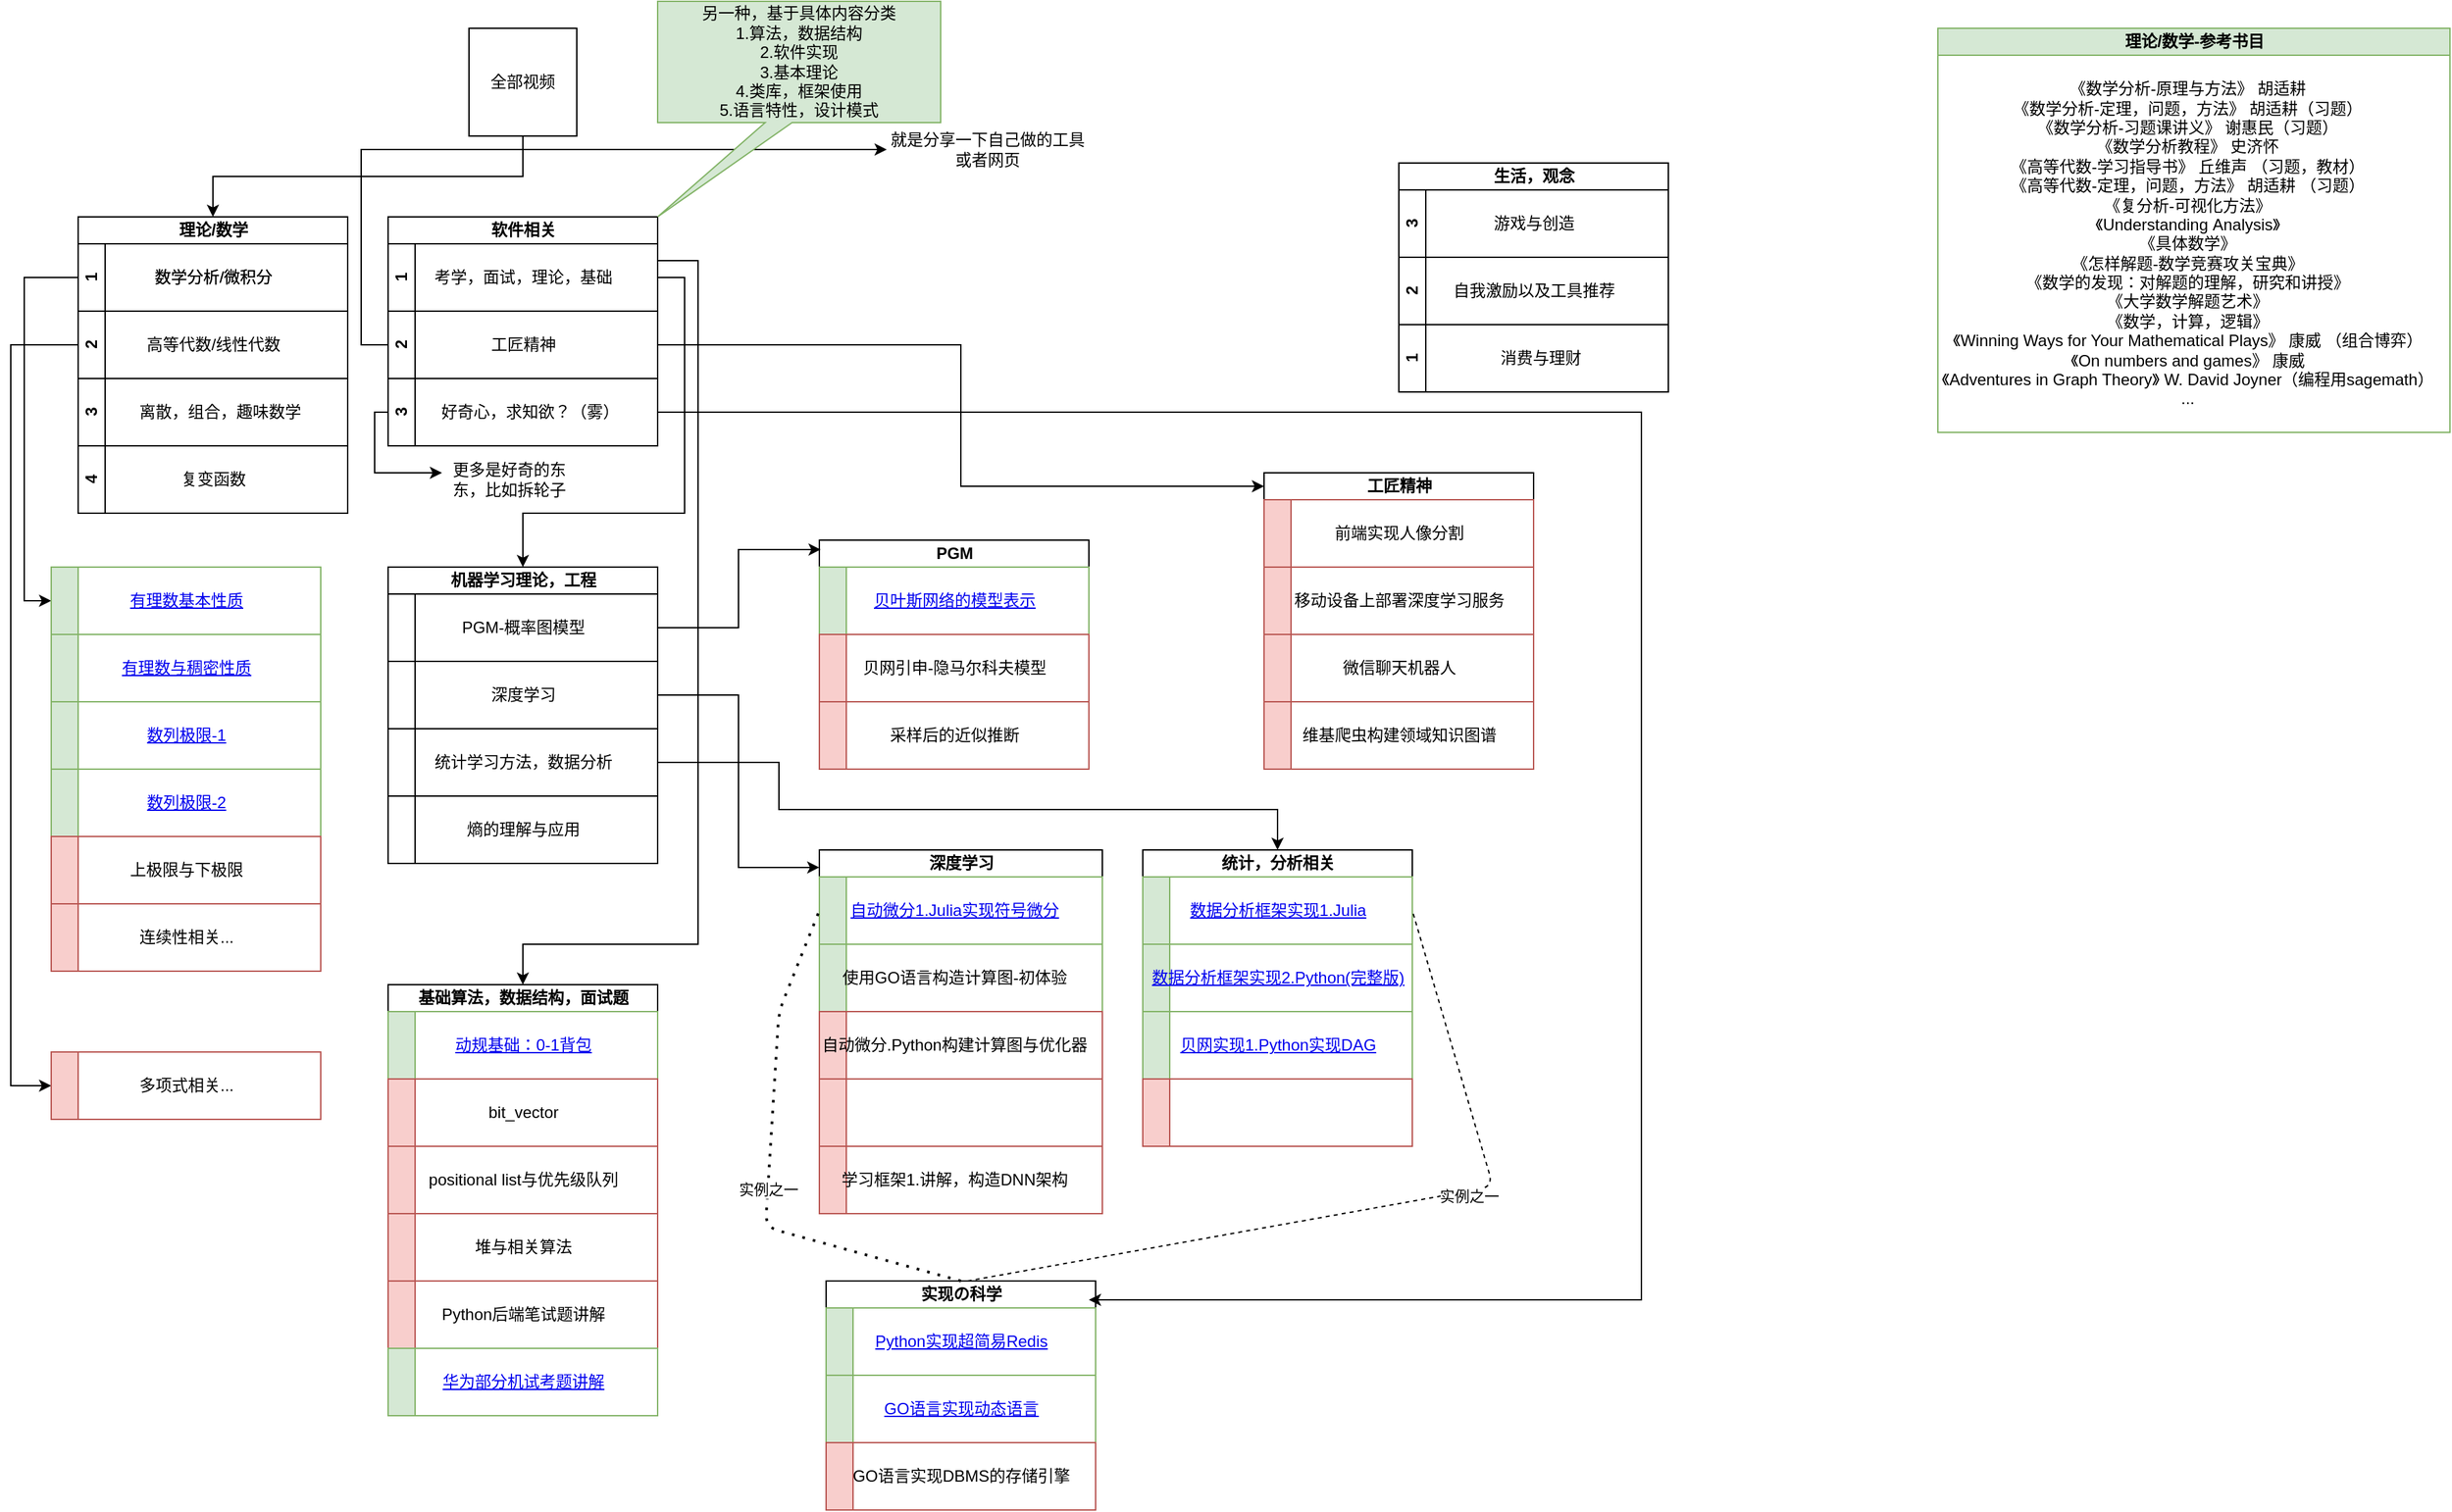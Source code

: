 <mxfile version="24.7.17" pages="2">
  <diagram id="NwGpluzZfBLq9LY4LFKO" name="零碎的">
    <mxGraphModel dx="1433" dy="797" grid="1" gridSize="10" guides="1" tooltips="1" connect="1" arrows="1" fold="1" page="1" pageScale="1" pageWidth="2339" pageHeight="3300" math="0" shadow="0">
      <root>
        <mxCell id="0" />
        <mxCell id="1" parent="0" />
        <mxCell id="8-7b5ulnc9BxNWWt8EDz-7" style="edgeStyle=orthogonalEdgeStyle;rounded=0;orthogonalLoop=1;jettySize=auto;html=1;exitX=0.5;exitY=1;exitDx=0;exitDy=0;entryX=0.5;entryY=0;entryDx=0;entryDy=0;" parent="1" source="8-7b5ulnc9BxNWWt8EDz-1" target="8-7b5ulnc9BxNWWt8EDz-2" edge="1">
          <mxGeometry relative="1" as="geometry" />
        </mxCell>
        <mxCell id="8-7b5ulnc9BxNWWt8EDz-1" value="全部视频" style="whiteSpace=wrap;html=1;aspect=fixed;" parent="1" vertex="1">
          <mxGeometry x="400" y="40" width="80" height="80" as="geometry" />
        </mxCell>
        <mxCell id="8-7b5ulnc9BxNWWt8EDz-2" value="理论/数学" style="swimlane;html=1;childLayout=stackLayout;resizeParent=1;resizeParentMax=0;horizontal=1;startSize=20;horizontalStack=0;" parent="1" vertex="1">
          <mxGeometry x="110" y="180" width="200" height="170" as="geometry">
            <mxRectangle x="110" y="180" width="80" height="20" as="alternateBounds" />
          </mxGeometry>
        </mxCell>
        <mxCell id="8-7b5ulnc9BxNWWt8EDz-5" value="3" style="swimlane;html=1;startSize=20;horizontal=0;" parent="8-7b5ulnc9BxNWWt8EDz-2" vertex="1">
          <mxGeometry y="20" width="200" height="50" as="geometry" />
        </mxCell>
        <mxCell id="5zsLjc5uwQKFEbnbnq62-4" value="数学分析/微积分" style="text;html=1;align=center;verticalAlign=middle;resizable=0;points=[];autosize=1;" parent="8-7b5ulnc9BxNWWt8EDz-5" vertex="1">
          <mxGeometry x="50" y="15" width="100" height="20" as="geometry" />
        </mxCell>
        <mxCell id="8-7b5ulnc9BxNWWt8EDz-4" value="2" style="swimlane;html=1;startSize=20;horizontal=0;" parent="8-7b5ulnc9BxNWWt8EDz-2" vertex="1">
          <mxGeometry y="70" width="200" height="50" as="geometry" />
        </mxCell>
        <mxCell id="5zsLjc5uwQKFEbnbnq62-6" value="高等代数/线性代数" style="text;html=1;align=center;verticalAlign=middle;resizable=0;points=[];autosize=1;" parent="8-7b5ulnc9BxNWWt8EDz-4" vertex="1">
          <mxGeometry x="45" y="15" width="110" height="20" as="geometry" />
        </mxCell>
        <mxCell id="aSM2XhxC3ORgOG6r9dh8-21" value="1" style="swimlane;html=1;startSize=20;horizontal=0;" parent="8-7b5ulnc9BxNWWt8EDz-4" vertex="1">
          <mxGeometry y="-50" width="200" height="50" as="geometry" />
        </mxCell>
        <mxCell id="aSM2XhxC3ORgOG6r9dh8-22" value="数学分析/微积分" style="text;html=1;align=center;verticalAlign=middle;resizable=0;points=[];autosize=1;" parent="aSM2XhxC3ORgOG6r9dh8-21" vertex="1">
          <mxGeometry x="50" y="15" width="100" height="20" as="geometry" />
        </mxCell>
        <mxCell id="8-7b5ulnc9BxNWWt8EDz-3" value="3" style="swimlane;html=1;startSize=20;horizontal=0;" parent="8-7b5ulnc9BxNWWt8EDz-2" vertex="1">
          <mxGeometry y="120" width="200" height="50" as="geometry" />
        </mxCell>
        <mxCell id="5zsLjc5uwQKFEbnbnq62-7" value="离散，组合，趣味数学" style="text;html=1;align=center;verticalAlign=middle;resizable=0;points=[];autosize=1;" parent="8-7b5ulnc9BxNWWt8EDz-3" vertex="1">
          <mxGeometry x="35" y="15" width="140" height="20" as="geometry" />
        </mxCell>
        <mxCell id="5zsLjc5uwQKFEbnbnq62-9" style="edgeStyle=orthogonalEdgeStyle;rounded=0;orthogonalLoop=1;jettySize=auto;html=1;exitX=0;exitY=0.5;exitDx=0;exitDy=0;entryX=0;entryY=0.5;entryDx=0;entryDy=0;" parent="1" source="8-7b5ulnc9BxNWWt8EDz-5" target="5zsLjc5uwQKFEbnbnq62-10" edge="1">
          <mxGeometry relative="1" as="geometry">
            <mxPoint x="50" y="480" as="targetPoint" />
          </mxGeometry>
        </mxCell>
        <mxCell id="5zsLjc5uwQKFEbnbnq62-10" value="" style="swimlane;html=1;startSize=20;horizontal=0;fillColor=#d5e8d4;strokeColor=#82b366;" parent="1" vertex="1">
          <mxGeometry x="90" y="440" width="200" height="50" as="geometry">
            <mxRectangle x="90" y="440" width="50" height="40" as="alternateBounds" />
          </mxGeometry>
        </mxCell>
        <UserObject label="&lt;a href=&quot;https://www.bilibili.com/video/BV1mA411s73V/&quot;&gt;有理数基本性质&lt;/a&gt;" linkTarget="_blank" id="5zsLjc5uwQKFEbnbnq62-12">
          <mxCell style="text;html=1;align=center;verticalAlign=middle;resizable=0;points=[];autosize=1;" parent="5zsLjc5uwQKFEbnbnq62-10" vertex="1">
            <mxGeometry x="50" y="15" width="100" height="20" as="geometry" />
          </mxCell>
        </UserObject>
        <mxCell id="aSM2XhxC3ORgOG6r9dh8-1" value="软件相关" style="swimlane;html=1;childLayout=stackLayout;resizeParent=1;resizeParentMax=0;horizontal=1;startSize=20;horizontalStack=0;" parent="1" vertex="1">
          <mxGeometry x="340" y="180" width="200" height="170" as="geometry" />
        </mxCell>
        <mxCell id="aSM2XhxC3ORgOG6r9dh8-2" value="1" style="swimlane;html=1;startSize=20;horizontal=0;" parent="aSM2XhxC3ORgOG6r9dh8-1" vertex="1">
          <mxGeometry y="20" width="200" height="50" as="geometry" />
        </mxCell>
        <mxCell id="aSM2XhxC3ORgOG6r9dh8-3" value="考学，面试，理论，基础" style="text;html=1;align=center;verticalAlign=middle;resizable=0;points=[];autosize=1;" parent="aSM2XhxC3ORgOG6r9dh8-2" vertex="1">
          <mxGeometry x="25" y="15" width="150" height="20" as="geometry" />
        </mxCell>
        <mxCell id="aSM2XhxC3ORgOG6r9dh8-4" value="2" style="swimlane;html=1;startSize=20;horizontal=0;" parent="aSM2XhxC3ORgOG6r9dh8-1" vertex="1">
          <mxGeometry y="70" width="200" height="50" as="geometry" />
        </mxCell>
        <mxCell id="aSM2XhxC3ORgOG6r9dh8-5" value="工匠精神" style="text;html=1;align=center;verticalAlign=middle;resizable=0;points=[];autosize=1;" parent="aSM2XhxC3ORgOG6r9dh8-4" vertex="1">
          <mxGeometry x="70" y="15" width="60" height="20" as="geometry" />
        </mxCell>
        <mxCell id="aSM2XhxC3ORgOG6r9dh8-6" value="3" style="swimlane;html=1;startSize=20;horizontal=0;" parent="aSM2XhxC3ORgOG6r9dh8-1" vertex="1">
          <mxGeometry y="120" width="200" height="50" as="geometry" />
        </mxCell>
        <mxCell id="aSM2XhxC3ORgOG6r9dh8-7" value="好奇心，求知欲？（雾）" style="text;html=1;align=center;verticalAlign=middle;resizable=0;points=[];autosize=1;" parent="aSM2XhxC3ORgOG6r9dh8-6" vertex="1">
          <mxGeometry x="30" y="15" width="150" height="20" as="geometry" />
        </mxCell>
        <mxCell id="aSM2XhxC3ORgOG6r9dh8-8" value="生活，观念" style="swimlane;html=1;childLayout=stackLayout;resizeParent=1;resizeParentMax=0;horizontal=1;startSize=20;horizontalStack=0;" parent="1" vertex="1">
          <mxGeometry x="1090" y="140" width="200" height="170" as="geometry" />
        </mxCell>
        <mxCell id="aSM2XhxC3ORgOG6r9dh8-9" value="3" style="swimlane;html=1;startSize=20;horizontal=0;" parent="aSM2XhxC3ORgOG6r9dh8-8" vertex="1">
          <mxGeometry y="20" width="200" height="50" as="geometry" />
        </mxCell>
        <mxCell id="aSM2XhxC3ORgOG6r9dh8-10" value="游戏与创造" style="text;html=1;align=center;verticalAlign=middle;resizable=0;points=[];autosize=1;" parent="aSM2XhxC3ORgOG6r9dh8-9" vertex="1">
          <mxGeometry x="60" y="15" width="80" height="20" as="geometry" />
        </mxCell>
        <mxCell id="aSM2XhxC3ORgOG6r9dh8-11" value="2" style="swimlane;html=1;startSize=20;horizontal=0;" parent="aSM2XhxC3ORgOG6r9dh8-8" vertex="1">
          <mxGeometry y="70" width="200" height="50" as="geometry" />
        </mxCell>
        <mxCell id="aSM2XhxC3ORgOG6r9dh8-12" value="自我激励以及工具推荐" style="text;html=1;align=center;verticalAlign=middle;resizable=0;points=[];autosize=1;" parent="aSM2XhxC3ORgOG6r9dh8-11" vertex="1">
          <mxGeometry x="30" y="15" width="140" height="20" as="geometry" />
        </mxCell>
        <mxCell id="aSM2XhxC3ORgOG6r9dh8-13" value="1" style="swimlane;html=1;startSize=20;horizontal=0;" parent="aSM2XhxC3ORgOG6r9dh8-8" vertex="1">
          <mxGeometry y="120" width="200" height="50" as="geometry" />
        </mxCell>
        <mxCell id="aSM2XhxC3ORgOG6r9dh8-14" value="消费与理财" style="text;html=1;align=center;verticalAlign=middle;resizable=0;points=[];autosize=1;" parent="aSM2XhxC3ORgOG6r9dh8-13" vertex="1">
          <mxGeometry x="65" y="15" width="80" height="20" as="geometry" />
        </mxCell>
        <mxCell id="aSM2XhxC3ORgOG6r9dh8-15" value="" style="swimlane;html=1;startSize=20;horizontal=0;fillColor=#d5e8d4;strokeColor=#82b366;" parent="1" vertex="1">
          <mxGeometry x="90" y="490" width="200" height="50" as="geometry" />
        </mxCell>
        <UserObject label="&lt;a href=&quot;https://www.bilibili.com/video/BV1jt4y1k78K/&quot;&gt;有理数与稠密性质&lt;/a&gt;" linkTarget="_blank" id="aSM2XhxC3ORgOG6r9dh8-16">
          <mxCell style="text;html=1;align=center;verticalAlign=middle;resizable=0;points=[];autosize=1;" parent="aSM2XhxC3ORgOG6r9dh8-15" vertex="1">
            <mxGeometry x="45" y="15" width="110" height="20" as="geometry" />
          </mxCell>
        </UserObject>
        <mxCell id="aSM2XhxC3ORgOG6r9dh8-17" value="" style="swimlane;html=1;startSize=20;horizontal=0;fillColor=#d5e8d4;strokeColor=#82b366;" parent="1" vertex="1">
          <mxGeometry x="90" y="540" width="200" height="50" as="geometry" />
        </mxCell>
        <UserObject label="&lt;a href=&quot;https://www.bilibili.com/video/BV1QK411u7Ur/&quot;&gt;数列极限-1&lt;/a&gt;" linkTarget="_blank" id="aSM2XhxC3ORgOG6r9dh8-18">
          <mxCell style="text;html=1;align=center;verticalAlign=middle;resizable=0;points=[];autosize=1;" parent="aSM2XhxC3ORgOG6r9dh8-17" vertex="1">
            <mxGeometry x="65" y="15" width="70" height="20" as="geometry" />
          </mxCell>
        </UserObject>
        <mxCell id="aSM2XhxC3ORgOG6r9dh8-19" value="&lt;br&gt;" style="swimlane;html=1;startSize=20;horizontal=0;fillColor=#d5e8d4;strokeColor=#82b366;" parent="1" vertex="1">
          <mxGeometry x="90" y="590" width="200" height="50" as="geometry" />
        </mxCell>
        <UserObject label="&lt;a href=&quot;https://www.bilibili.com/video/BV1cT4y1T7se/&quot;&gt;数列极限-2&lt;/a&gt;" linkTarget="_blank" id="aSM2XhxC3ORgOG6r9dh8-20">
          <mxCell style="text;html=1;align=center;verticalAlign=middle;resizable=0;points=[];autosize=1;" parent="aSM2XhxC3ORgOG6r9dh8-19" vertex="1">
            <mxGeometry x="65" y="15" width="70" height="20" as="geometry" />
          </mxCell>
        </UserObject>
        <mxCell id="aSM2XhxC3ORgOG6r9dh8-29" value="" style="swimlane;html=1;startSize=20;horizontal=0;fillColor=#f8cecc;strokeColor=#b85450;" parent="aSM2XhxC3ORgOG6r9dh8-19" vertex="1">
          <mxGeometry y="50" width="200" height="50" as="geometry" />
        </mxCell>
        <UserObject label="上极限与下极限" linkTarget="_blank" id="aSM2XhxC3ORgOG6r9dh8-30">
          <mxCell style="text;html=1;align=center;verticalAlign=middle;resizable=0;points=[];autosize=1;" parent="aSM2XhxC3ORgOG6r9dh8-29" vertex="1">
            <mxGeometry x="50" y="15" width="100" height="20" as="geometry" />
          </mxCell>
        </UserObject>
        <mxCell id="aSM2XhxC3ORgOG6r9dh8-25" value="4" style="swimlane;html=1;startSize=20;horizontal=0;" parent="1" vertex="1">
          <mxGeometry x="110" y="350" width="200" height="50" as="geometry" />
        </mxCell>
        <mxCell id="aSM2XhxC3ORgOG6r9dh8-26" value="复变函数" style="text;html=1;align=center;verticalAlign=middle;resizable=0;points=[];autosize=1;" parent="aSM2XhxC3ORgOG6r9dh8-25" vertex="1">
          <mxGeometry x="70" y="15" width="60" height="20" as="geometry" />
        </mxCell>
        <mxCell id="aSM2XhxC3ORgOG6r9dh8-55" value="" style="swimlane;html=1;startSize=20;horizontal=0;fillColor=#f8cecc;strokeColor=#b85450;" parent="1" vertex="1">
          <mxGeometry x="90" y="690" width="200" height="50" as="geometry" />
        </mxCell>
        <UserObject label="连续性相关..." linkTarget="_blank" id="aSM2XhxC3ORgOG6r9dh8-56">
          <mxCell style="text;html=1;align=center;verticalAlign=middle;resizable=0;points=[];autosize=1;" parent="aSM2XhxC3ORgOG6r9dh8-55" vertex="1">
            <mxGeometry x="55" y="15" width="90" height="20" as="geometry" />
          </mxCell>
        </UserObject>
        <mxCell id="aSM2XhxC3ORgOG6r9dh8-57" value="理论/数学-参考书目" style="swimlane;startSize=20;strokeColor=#82b366;fillColor=#d5e8d4;html=1;" parent="1" vertex="1">
          <mxGeometry x="1490" y="40" width="380" height="300" as="geometry" />
        </mxCell>
        <mxCell id="aSM2XhxC3ORgOG6r9dh8-58" value="《数学分析-原理与方法》 胡适耕&lt;br&gt;《数学分析-定理，问题，方法》 胡适耕（习题）&lt;br&gt;《数学分析-习题课讲义》 谢惠民（习题）&lt;br&gt;《数学分析教程》 史济怀&lt;br&gt;《高等代数-学习指导书》 丘维声 （习题，教材）&lt;br&gt;《高等代数-定理，问题，方法》 胡适耕 （习题）&lt;br&gt;《复分析-可视化方法》&lt;br&gt;《&lt;span&gt;Understanding&amp;nbsp;&lt;/span&gt;&lt;span&gt;Analysis&lt;/span&gt;》&lt;br&gt;《具体数学》&lt;br&gt;《怎样解题-数学竞赛攻关宝典》&lt;br&gt;《数学的发现：对解题的理解，研究和讲授》&lt;br&gt;《大学数学解题艺术》&lt;br&gt;《数学，计算，逻辑》&lt;br&gt;《Winning Ways for Your Mathematical Plays》 康威 （组合博弈）&lt;br&gt;《On numbers and games》 康威&lt;br&gt;《Adventures in Graph Theory》 W. David Joyner（编程用sagemath）&lt;br&gt;..." style="text;html=1;align=center;verticalAlign=middle;resizable=0;points=[];autosize=1;" parent="aSM2XhxC3ORgOG6r9dh8-57" vertex="1">
          <mxGeometry x="-10" y="40" width="390" height="240" as="geometry" />
        </mxCell>
        <mxCell id="aSM2XhxC3ORgOG6r9dh8-60" style="edgeStyle=orthogonalEdgeStyle;rounded=0;orthogonalLoop=1;jettySize=auto;html=1;exitX=0;exitY=0.5;exitDx=0;exitDy=0;startSize=20;entryX=0;entryY=0.5;entryDx=0;entryDy=0;" parent="1" source="8-7b5ulnc9BxNWWt8EDz-4" target="aSM2XhxC3ORgOG6r9dh8-61" edge="1">
          <mxGeometry relative="1" as="geometry">
            <mxPoint x="70" y="830" as="targetPoint" />
            <Array as="points">
              <mxPoint x="60" y="275" />
              <mxPoint x="60" y="825" />
            </Array>
          </mxGeometry>
        </mxCell>
        <mxCell id="aSM2XhxC3ORgOG6r9dh8-61" value="" style="swimlane;html=1;startSize=20;horizontal=0;fillColor=#f8cecc;strokeColor=#b85450;" parent="1" vertex="1">
          <mxGeometry x="90" y="800" width="200" height="50" as="geometry" />
        </mxCell>
        <UserObject label="多项式相关..." linkTarget="_blank" id="aSM2XhxC3ORgOG6r9dh8-62">
          <mxCell style="text;html=1;align=center;verticalAlign=middle;resizable=0;points=[];autosize=1;" parent="aSM2XhxC3ORgOG6r9dh8-61" vertex="1">
            <mxGeometry x="55" y="15" width="90" height="20" as="geometry" />
          </mxCell>
        </UserObject>
        <mxCell id="aSM2XhxC3ORgOG6r9dh8-63" value="就是分享一下自己做的工具或者网页" style="text;html=1;strokeColor=none;fillColor=none;align=center;verticalAlign=middle;whiteSpace=wrap;rounded=0;startSize=20;" parent="1" vertex="1">
          <mxGeometry x="710" y="110" width="150" height="40" as="geometry" />
        </mxCell>
        <mxCell id="aSM2XhxC3ORgOG6r9dh8-66" style="edgeStyle=orthogonalEdgeStyle;rounded=0;orthogonalLoop=1;jettySize=auto;html=1;startSize=20;entryX=0;entryY=0.5;entryDx=0;entryDy=0;" parent="1" source="aSM2XhxC3ORgOG6r9dh8-4" target="aSM2XhxC3ORgOG6r9dh8-63" edge="1">
          <mxGeometry relative="1" as="geometry">
            <mxPoint x="700" y="120" as="targetPoint" />
            <Array as="points">
              <mxPoint x="320" y="275" />
              <mxPoint x="320" y="130" />
            </Array>
          </mxGeometry>
        </mxCell>
        <mxCell id="aSM2XhxC3ORgOG6r9dh8-70" value="机器学习理论，工程" style="swimlane;html=1;childLayout=stackLayout;resizeParent=1;resizeParentMax=0;horizontal=1;startSize=20;horizontalStack=0;" parent="1" vertex="1">
          <mxGeometry x="340" y="440" width="200" height="170" as="geometry" />
        </mxCell>
        <mxCell id="aSM2XhxC3ORgOG6r9dh8-71" value="" style="swimlane;html=1;startSize=20;horizontal=0;" parent="aSM2XhxC3ORgOG6r9dh8-70" vertex="1">
          <mxGeometry y="20" width="200" height="50" as="geometry" />
        </mxCell>
        <mxCell id="aSM2XhxC3ORgOG6r9dh8-72" value="PGM-概率图模型" style="text;html=1;align=center;verticalAlign=middle;resizable=0;points=[];autosize=1;" parent="aSM2XhxC3ORgOG6r9dh8-71" vertex="1">
          <mxGeometry x="45" y="15" width="110" height="20" as="geometry" />
        </mxCell>
        <mxCell id="aSM2XhxC3ORgOG6r9dh8-73" value="" style="swimlane;html=1;startSize=20;horizontal=0;" parent="aSM2XhxC3ORgOG6r9dh8-70" vertex="1">
          <mxGeometry y="70" width="200" height="50" as="geometry" />
        </mxCell>
        <mxCell id="aSM2XhxC3ORgOG6r9dh8-74" value="深度学习" style="text;html=1;align=center;verticalAlign=middle;resizable=0;points=[];autosize=1;" parent="aSM2XhxC3ORgOG6r9dh8-73" vertex="1">
          <mxGeometry x="70" y="15" width="60" height="20" as="geometry" />
        </mxCell>
        <mxCell id="aSM2XhxC3ORgOG6r9dh8-75" value="" style="swimlane;html=1;startSize=20;horizontal=0;" parent="aSM2XhxC3ORgOG6r9dh8-70" vertex="1">
          <mxGeometry y="120" width="200" height="50" as="geometry" />
        </mxCell>
        <mxCell id="aSM2XhxC3ORgOG6r9dh8-86" value="统计学习方法，数据分析" style="text;html=1;align=center;verticalAlign=middle;resizable=0;points=[];autosize=1;" parent="aSM2XhxC3ORgOG6r9dh8-75" vertex="1">
          <mxGeometry x="25" y="15" width="150" height="20" as="geometry" />
        </mxCell>
        <mxCell id="aSM2XhxC3ORgOG6r9dh8-84" style="edgeStyle=orthogonalEdgeStyle;rounded=0;orthogonalLoop=1;jettySize=auto;html=1;exitX=0;exitY=0.5;exitDx=0;exitDy=0;startSize=20;" parent="1" source="aSM2XhxC3ORgOG6r9dh8-6" target="aSM2XhxC3ORgOG6r9dh8-85" edge="1">
          <mxGeometry relative="1" as="geometry">
            <mxPoint x="400" y="370" as="targetPoint" />
            <Array as="points">
              <mxPoint x="330" y="325" />
              <mxPoint x="330" y="370" />
            </Array>
          </mxGeometry>
        </mxCell>
        <mxCell id="aSM2XhxC3ORgOG6r9dh8-85" value="更多是好奇的东东，比如拆轮子" style="text;html=1;strokeColor=none;fillColor=none;align=center;verticalAlign=middle;whiteSpace=wrap;rounded=0;" parent="1" vertex="1">
          <mxGeometry x="380" y="360" width="100" height="30" as="geometry" />
        </mxCell>
        <mxCell id="aSM2XhxC3ORgOG6r9dh8-87" value="PGM" style="swimlane;html=1;childLayout=stackLayout;resizeParent=1;resizeParentMax=0;horizontal=1;startSize=20;horizontalStack=0;" parent="1" vertex="1">
          <mxGeometry x="660" y="420" width="200" height="170" as="geometry" />
        </mxCell>
        <mxCell id="aSM2XhxC3ORgOG6r9dh8-88" value="" style="swimlane;html=1;startSize=20;horizontal=0;fillColor=#d5e8d4;strokeColor=#82b366;" parent="aSM2XhxC3ORgOG6r9dh8-87" vertex="1">
          <mxGeometry y="20" width="200" height="50" as="geometry" />
        </mxCell>
        <mxCell id="aSM2XhxC3ORgOG6r9dh8-89" value="&lt;a href=&quot;https://www.bilibili.com/video/BV1AQ4y1P7Da/&quot;&gt;贝叶斯网络的模型表示&lt;/a&gt;" style="text;html=1;align=center;verticalAlign=middle;resizable=0;points=[];autosize=1;" parent="aSM2XhxC3ORgOG6r9dh8-88" vertex="1">
          <mxGeometry x="30" y="15" width="140" height="20" as="geometry" />
        </mxCell>
        <mxCell id="aSM2XhxC3ORgOG6r9dh8-90" value="" style="swimlane;html=1;startSize=20;horizontal=0;fillColor=#f8cecc;strokeColor=#b85450;" parent="aSM2XhxC3ORgOG6r9dh8-87" vertex="1">
          <mxGeometry y="70" width="200" height="50" as="geometry" />
        </mxCell>
        <mxCell id="aSM2XhxC3ORgOG6r9dh8-91" value="贝网引申-隐马尔科夫模型" style="text;html=1;align=center;verticalAlign=middle;resizable=0;points=[];autosize=1;" parent="aSM2XhxC3ORgOG6r9dh8-90" vertex="1">
          <mxGeometry x="25" y="15" width="150" height="20" as="geometry" />
        </mxCell>
        <mxCell id="aSM2XhxC3ORgOG6r9dh8-92" value="" style="swimlane;html=1;startSize=20;horizontal=0;fillColor=#f8cecc;strokeColor=#b85450;" parent="aSM2XhxC3ORgOG6r9dh8-87" vertex="1">
          <mxGeometry y="120" width="200" height="50" as="geometry" />
        </mxCell>
        <mxCell id="aSM2XhxC3ORgOG6r9dh8-93" value="采样后的近似推断" style="text;html=1;align=center;verticalAlign=middle;resizable=0;points=[];autosize=1;" parent="aSM2XhxC3ORgOG6r9dh8-92" vertex="1">
          <mxGeometry x="45" y="15" width="110" height="20" as="geometry" />
        </mxCell>
        <mxCell id="aSM2XhxC3ORgOG6r9dh8-94" style="edgeStyle=orthogonalEdgeStyle;rounded=0;orthogonalLoop=1;jettySize=auto;html=1;exitX=1;exitY=0.5;exitDx=0;exitDy=0;entryX=0.005;entryY=0.041;entryDx=0;entryDy=0;entryPerimeter=0;startSize=20;" parent="1" source="aSM2XhxC3ORgOG6r9dh8-71" target="aSM2XhxC3ORgOG6r9dh8-87" edge="1">
          <mxGeometry relative="1" as="geometry" />
        </mxCell>
        <mxCell id="aSM2XhxC3ORgOG6r9dh8-96" style="edgeStyle=orthogonalEdgeStyle;rounded=0;orthogonalLoop=1;jettySize=auto;html=1;exitX=1;exitY=0.5;exitDx=0;exitDy=0;entryX=0.5;entryY=0;entryDx=0;entryDy=0;startSize=20;" parent="1" source="aSM2XhxC3ORgOG6r9dh8-2" target="aSM2XhxC3ORgOG6r9dh8-70" edge="1">
          <mxGeometry relative="1" as="geometry">
            <Array as="points">
              <mxPoint x="560" y="225" />
              <mxPoint x="560" y="400" />
              <mxPoint x="440" y="400" />
            </Array>
          </mxGeometry>
        </mxCell>
        <mxCell id="aSM2XhxC3ORgOG6r9dh8-105" value="另一种，基于具体内容分类&lt;br&gt;1.算法，数据结构&lt;br&gt;2.软件实现&lt;br&gt;3.基本理论&lt;br&gt;4.类库，框架使用&lt;br&gt;5.语言特性，设计模式" style="shape=callout;whiteSpace=wrap;html=1;perimeter=calloutPerimeter;startSize=20;strokeColor=#82b366;fillColor=#d5e8d4;position2=0;base=20;size=70;position=0.38;" parent="1" vertex="1">
          <mxGeometry x="540" y="20" width="210" height="160" as="geometry" />
        </mxCell>
        <mxCell id="aSM2XhxC3ORgOG6r9dh8-107" style="edgeStyle=orthogonalEdgeStyle;rounded=0;orthogonalLoop=1;jettySize=auto;html=1;exitX=1;exitY=0.5;exitDx=0;exitDy=0;startSize=20;entryX=0;entryY=0.059;entryDx=0;entryDy=0;entryPerimeter=0;" parent="1" source="aSM2XhxC3ORgOG6r9dh8-73" target="aSM2XhxC3ORgOG6r9dh8-115" edge="1">
          <mxGeometry relative="1" as="geometry">
            <mxPoint x="600" y="670" as="targetPoint" />
          </mxGeometry>
        </mxCell>
        <mxCell id="aSM2XhxC3ORgOG6r9dh8-115" value="深度学习" style="swimlane;html=1;childLayout=stackLayout;resizeParent=1;resizeParentMax=0;horizontal=1;startSize=20;horizontalStack=0;" parent="1" vertex="1">
          <mxGeometry x="660" y="650" width="210" height="220" as="geometry" />
        </mxCell>
        <mxCell id="aSM2XhxC3ORgOG6r9dh8-116" value="" style="swimlane;html=1;startSize=20;horizontal=0;fillColor=#d5e8d4;strokeColor=#82b366;" parent="aSM2XhxC3ORgOG6r9dh8-115" vertex="1">
          <mxGeometry y="20" width="210" height="50" as="geometry" />
        </mxCell>
        <mxCell id="aSM2XhxC3ORgOG6r9dh8-117" value="&lt;a href=&quot;https://www.bilibili.com/video/BV1VX4y157gG/&quot;&gt;自动微分1.Julia实现符号微分&lt;/a&gt;" style="text;html=1;align=center;verticalAlign=middle;resizable=0;points=[];autosize=1;" parent="aSM2XhxC3ORgOG6r9dh8-116" vertex="1">
          <mxGeometry x="15" y="15" width="170" height="20" as="geometry" />
        </mxCell>
        <mxCell id="aSM2XhxC3ORgOG6r9dh8-118" value="" style="swimlane;html=1;startSize=20;horizontal=0;fillColor=#d5e8d4;strokeColor=#82b366;" parent="aSM2XhxC3ORgOG6r9dh8-115" vertex="1">
          <mxGeometry y="70" width="210" height="50" as="geometry" />
        </mxCell>
        <mxCell id="aSM2XhxC3ORgOG6r9dh8-119" value="使用GO语言构造计算图-初体验" style="text;html=1;align=center;verticalAlign=middle;resizable=0;points=[];autosize=1;" parent="aSM2XhxC3ORgOG6r9dh8-118" vertex="1">
          <mxGeometry x="10" y="15" width="180" height="20" as="geometry" />
        </mxCell>
        <mxCell id="aSM2XhxC3ORgOG6r9dh8-120" value="" style="swimlane;html=1;startSize=20;horizontal=0;fillColor=#f8cecc;strokeColor=#b85450;" parent="aSM2XhxC3ORgOG6r9dh8-115" vertex="1">
          <mxGeometry y="120" width="210" height="100" as="geometry" />
        </mxCell>
        <mxCell id="aSM2XhxC3ORgOG6r9dh8-121" value="自动微分.Python构建计算图与优化器" style="text;html=1;align=center;verticalAlign=middle;resizable=0;points=[];autosize=1;" parent="aSM2XhxC3ORgOG6r9dh8-120" vertex="1">
          <mxGeometry x="-10" y="10" width="220" height="30" as="geometry" />
        </mxCell>
        <mxCell id="aSM2XhxC3ORgOG6r9dh8-133" value="" style="swimlane;html=1;startSize=20;horizontal=0;fillColor=#f8cecc;strokeColor=#b85450;" parent="aSM2XhxC3ORgOG6r9dh8-120" vertex="1">
          <mxGeometry y="50" width="210" height="50" as="geometry" />
        </mxCell>
        <mxCell id="aSM2XhxC3ORgOG6r9dh8-122" style="edgeStyle=orthogonalEdgeStyle;rounded=0;orthogonalLoop=1;jettySize=auto;html=1;exitX=1;exitY=0.5;exitDx=0;exitDy=0;startSize=20;" parent="1" source="aSM2XhxC3ORgOG6r9dh8-75" edge="1">
          <mxGeometry relative="1" as="geometry">
            <mxPoint x="1000" y="650" as="targetPoint" />
            <Array as="points">
              <mxPoint x="630" y="585" />
              <mxPoint x="630" y="620" />
              <mxPoint x="1000" y="620" />
            </Array>
          </mxGeometry>
        </mxCell>
        <mxCell id="aSM2XhxC3ORgOG6r9dh8-123" value="统计，分析相关" style="swimlane;html=1;childLayout=stackLayout;resizeParent=1;resizeParentMax=0;horizontal=1;startSize=20;horizontalStack=0;" parent="1" vertex="1">
          <mxGeometry x="900" y="650" width="200" height="170" as="geometry" />
        </mxCell>
        <mxCell id="aSM2XhxC3ORgOG6r9dh8-124" value="" style="swimlane;html=1;startSize=20;horizontal=0;fillColor=#d5e8d4;strokeColor=#82b366;" parent="aSM2XhxC3ORgOG6r9dh8-123" vertex="1">
          <mxGeometry y="20" width="200" height="50" as="geometry" />
        </mxCell>
        <mxCell id="aSM2XhxC3ORgOG6r9dh8-125" value="&lt;a href=&quot;https://www.bilibili.com/video/BV1Cy4y167uS/&quot;&gt;数据分析框架实现1.Julia&lt;/a&gt;" style="text;html=1;align=center;verticalAlign=middle;resizable=0;points=[];autosize=1;" parent="aSM2XhxC3ORgOG6r9dh8-124" vertex="1">
          <mxGeometry x="25" y="15" width="150" height="20" as="geometry" />
        </mxCell>
        <mxCell id="aSM2XhxC3ORgOG6r9dh8-126" value="" style="swimlane;html=1;startSize=20;horizontal=0;fillColor=#d5e8d4;strokeColor=#82b366;" parent="aSM2XhxC3ORgOG6r9dh8-123" vertex="1">
          <mxGeometry y="70" width="200" height="50" as="geometry" />
        </mxCell>
        <mxCell id="aSM2XhxC3ORgOG6r9dh8-127" value="&lt;a href=&quot;https://www.bilibili.com/video/BV1kU4y1p7Kt/&quot;&gt;数据分析框架实现2.Python(完整版)&lt;/a&gt;" style="text;html=1;align=center;verticalAlign=middle;resizable=0;points=[];autosize=1;" parent="aSM2XhxC3ORgOG6r9dh8-126" vertex="1">
          <mxGeometry y="15" width="200" height="20" as="geometry" />
        </mxCell>
        <mxCell id="aSM2XhxC3ORgOG6r9dh8-128" value="" style="swimlane;html=1;startSize=20;horizontal=0;fillColor=#d5e8d4;strokeColor=#82b366;" parent="aSM2XhxC3ORgOG6r9dh8-123" vertex="1">
          <mxGeometry y="120" width="200" height="50" as="geometry" />
        </mxCell>
        <mxCell id="aSM2XhxC3ORgOG6r9dh8-129" value="&lt;a href=&quot;https://www.bilibili.com/video/BV1Ab4y1R7Uk/&quot;&gt;贝网实现1.Python实现DAG&lt;/a&gt;" style="text;html=1;align=center;verticalAlign=middle;resizable=0;points=[];autosize=1;" parent="aSM2XhxC3ORgOG6r9dh8-128" vertex="1">
          <mxGeometry x="20" y="15" width="160" height="20" as="geometry" />
        </mxCell>
        <mxCell id="aSM2XhxC3ORgOG6r9dh8-131" value="" style="swimlane;html=1;startSize=20;horizontal=0;fillColor=#f8cecc;strokeColor=#b85450;" parent="1" vertex="1">
          <mxGeometry x="900" y="820" width="200" height="50" as="geometry" />
        </mxCell>
        <mxCell id="aSM2XhxC3ORgOG6r9dh8-135" value="" style="swimlane;html=1;startSize=20;horizontal=0;fillColor=#f8cecc;strokeColor=#b85450;" parent="1" vertex="1">
          <mxGeometry x="660" y="870" width="210" height="50" as="geometry" />
        </mxCell>
        <mxCell id="aSM2XhxC3ORgOG6r9dh8-136" value="学习框架1.讲解，构造DNN架构" style="text;html=1;align=center;verticalAlign=middle;resizable=0;points=[];autosize=1;" parent="aSM2XhxC3ORgOG6r9dh8-135" vertex="1">
          <mxGeometry x="10" y="15" width="180" height="20" as="geometry" />
        </mxCell>
        <mxCell id="aSM2XhxC3ORgOG6r9dh8-137" value="基础算法，数据结构，面试题" style="swimlane;html=1;childLayout=stackLayout;resizeParent=1;resizeParentMax=0;horizontal=1;startSize=20;horizontalStack=0;" parent="1" vertex="1">
          <mxGeometry x="340" y="750" width="200" height="170" as="geometry" />
        </mxCell>
        <mxCell id="aSM2XhxC3ORgOG6r9dh8-138" value="" style="swimlane;html=1;startSize=20;horizontal=0;fillColor=#d5e8d4;strokeColor=#82b366;" parent="aSM2XhxC3ORgOG6r9dh8-137" vertex="1">
          <mxGeometry y="20" width="200" height="50" as="geometry" />
        </mxCell>
        <mxCell id="aSM2XhxC3ORgOG6r9dh8-139" value="&lt;a href=&quot;https://www.bilibili.com/video/BV1ty4y127rP/&quot;&gt;动规基础：0-1背包&lt;/a&gt;" style="text;html=1;align=center;verticalAlign=middle;resizable=0;points=[];autosize=1;" parent="aSM2XhxC3ORgOG6r9dh8-138" vertex="1">
          <mxGeometry x="40" y="15" width="120" height="20" as="geometry" />
        </mxCell>
        <mxCell id="aSM2XhxC3ORgOG6r9dh8-140" value="" style="swimlane;html=1;startSize=20;horizontal=0;fillColor=#f8cecc;strokeColor=#b85450;" parent="aSM2XhxC3ORgOG6r9dh8-137" vertex="1">
          <mxGeometry y="70" width="200" height="50" as="geometry" />
        </mxCell>
        <mxCell id="aSM2XhxC3ORgOG6r9dh8-141" value="bit_vector" style="text;html=1;align=center;verticalAlign=middle;resizable=0;points=[];autosize=1;" parent="aSM2XhxC3ORgOG6r9dh8-140" vertex="1">
          <mxGeometry x="60" y="10" width="80" height="30" as="geometry" />
        </mxCell>
        <mxCell id="aSM2XhxC3ORgOG6r9dh8-142" value="" style="swimlane;html=1;startSize=20;horizontal=0;fillColor=#f8cecc;strokeColor=#b85450;" parent="aSM2XhxC3ORgOG6r9dh8-137" vertex="1">
          <mxGeometry y="120" width="200" height="50" as="geometry" />
        </mxCell>
        <mxCell id="aSM2XhxC3ORgOG6r9dh8-143" value="positional list与优先级队列" style="text;html=1;align=center;verticalAlign=middle;resizable=0;points=[];autosize=1;" parent="aSM2XhxC3ORgOG6r9dh8-142" vertex="1">
          <mxGeometry x="20" y="15" width="160" height="20" as="geometry" />
        </mxCell>
        <mxCell id="aSM2XhxC3ORgOG6r9dh8-144" style="edgeStyle=orthogonalEdgeStyle;rounded=0;orthogonalLoop=1;jettySize=auto;html=1;exitX=1;exitY=0.25;exitDx=0;exitDy=0;startSize=20;entryX=0.5;entryY=0;entryDx=0;entryDy=0;" parent="1" source="aSM2XhxC3ORgOG6r9dh8-2" target="aSM2XhxC3ORgOG6r9dh8-137" edge="1">
          <mxGeometry relative="1" as="geometry">
            <mxPoint x="580" y="630" as="targetPoint" />
            <Array as="points">
              <mxPoint x="570" y="213" />
              <mxPoint x="570" y="720" />
              <mxPoint x="440" y="720" />
            </Array>
          </mxGeometry>
        </mxCell>
        <mxCell id="aSM2XhxC3ORgOG6r9dh8-145" value="" style="swimlane;html=1;startSize=20;horizontal=0;fillColor=#f8cecc;strokeColor=#b85450;" parent="1" vertex="1">
          <mxGeometry x="340" y="920" width="200" height="50" as="geometry" />
        </mxCell>
        <mxCell id="aSM2XhxC3ORgOG6r9dh8-146" value="堆与相关算法" style="text;html=1;align=center;verticalAlign=middle;resizable=0;points=[];autosize=1;" parent="aSM2XhxC3ORgOG6r9dh8-145" vertex="1">
          <mxGeometry x="55" y="15" width="90" height="20" as="geometry" />
        </mxCell>
        <mxCell id="aSM2XhxC3ORgOG6r9dh8-147" value="" style="swimlane;html=1;startSize=20;horizontal=0;fillColor=#f8cecc;strokeColor=#b85450;" parent="1" vertex="1">
          <mxGeometry x="340" y="970" width="200" height="100" as="geometry" />
        </mxCell>
        <mxCell id="aSM2XhxC3ORgOG6r9dh8-148" value="Python后端笔试题讲解" style="text;html=1;align=center;verticalAlign=middle;resizable=0;points=[];autosize=1;" parent="aSM2XhxC3ORgOG6r9dh8-147" vertex="1">
          <mxGeometry x="30" y="15" width="140" height="20" as="geometry" />
        </mxCell>
        <mxCell id="aSM2XhxC3ORgOG6r9dh8-149" value="" style="swimlane;html=1;startSize=20;horizontal=0;fillColor=#d5e8d4;strokeColor=#82b366;" parent="aSM2XhxC3ORgOG6r9dh8-147" vertex="1">
          <mxGeometry y="50" width="200" height="50" as="geometry" />
        </mxCell>
        <mxCell id="aSM2XhxC3ORgOG6r9dh8-150" value="&lt;a href=&quot;https://www.bilibili.com/video/BV1Cy4y147Ya&quot;&gt;华为部分机试考题讲解&lt;/a&gt;" style="text;html=1;align=center;verticalAlign=middle;resizable=0;points=[];autosize=1;" parent="aSM2XhxC3ORgOG6r9dh8-149" vertex="1">
          <mxGeometry x="30" y="15" width="140" height="20" as="geometry" />
        </mxCell>
        <mxCell id="aSM2XhxC3ORgOG6r9dh8-151" value="工匠精神" style="swimlane;html=1;childLayout=stackLayout;resizeParent=1;resizeParentMax=0;horizontal=1;startSize=20;horizontalStack=0;" parent="1" vertex="1">
          <mxGeometry x="990" y="370" width="200" height="170" as="geometry" />
        </mxCell>
        <mxCell id="aSM2XhxC3ORgOG6r9dh8-152" value="" style="swimlane;html=1;startSize=20;horizontal=0;fillColor=#f8cecc;strokeColor=#b85450;" parent="aSM2XhxC3ORgOG6r9dh8-151" vertex="1">
          <mxGeometry y="20" width="200" height="50" as="geometry" />
        </mxCell>
        <mxCell id="aSM2XhxC3ORgOG6r9dh8-153" value="前端实现人像分割" style="text;html=1;align=center;verticalAlign=middle;resizable=0;points=[];autosize=1;" parent="aSM2XhxC3ORgOG6r9dh8-152" vertex="1">
          <mxGeometry x="45" y="15" width="110" height="20" as="geometry" />
        </mxCell>
        <mxCell id="aSM2XhxC3ORgOG6r9dh8-154" value="" style="swimlane;html=1;startSize=20;horizontal=0;fillColor=#f8cecc;strokeColor=#b85450;" parent="aSM2XhxC3ORgOG6r9dh8-151" vertex="1">
          <mxGeometry y="70" width="200" height="50" as="geometry" />
        </mxCell>
        <mxCell id="aSM2XhxC3ORgOG6r9dh8-155" value="移动设备上部署深度学习服务" style="text;html=1;align=center;verticalAlign=middle;resizable=0;points=[];autosize=1;" parent="aSM2XhxC3ORgOG6r9dh8-154" vertex="1">
          <mxGeometry x="10" y="10" width="180" height="30" as="geometry" />
        </mxCell>
        <mxCell id="aSM2XhxC3ORgOG6r9dh8-156" value="" style="swimlane;html=1;startSize=20;horizontal=0;fillColor=#f8cecc;strokeColor=#b85450;" parent="aSM2XhxC3ORgOG6r9dh8-151" vertex="1">
          <mxGeometry y="120" width="200" height="50" as="geometry" />
        </mxCell>
        <mxCell id="aSM2XhxC3ORgOG6r9dh8-157" value="微信聊天机器人" style="text;html=1;align=center;verticalAlign=middle;resizable=0;points=[];autosize=1;" parent="aSM2XhxC3ORgOG6r9dh8-156" vertex="1">
          <mxGeometry x="50" y="15" width="100" height="20" as="geometry" />
        </mxCell>
        <mxCell id="aSM2XhxC3ORgOG6r9dh8-159" value="" style="swimlane;html=1;startSize=20;horizontal=0;fillColor=#f8cecc;strokeColor=#b85450;" parent="1" vertex="1">
          <mxGeometry x="990" y="540" width="200" height="50" as="geometry" />
        </mxCell>
        <mxCell id="aSM2XhxC3ORgOG6r9dh8-160" value="维基爬虫构建领域知识图谱" style="text;html=1;align=center;verticalAlign=middle;resizable=0;points=[];autosize=1;" parent="aSM2XhxC3ORgOG6r9dh8-159" vertex="1">
          <mxGeometry x="20" y="15" width="160" height="20" as="geometry" />
        </mxCell>
        <mxCell id="aSM2XhxC3ORgOG6r9dh8-161" style="edgeStyle=orthogonalEdgeStyle;rounded=0;orthogonalLoop=1;jettySize=auto;html=1;exitX=1;exitY=0.5;exitDx=0;exitDy=0;entryX=0;entryY=0.059;entryDx=0;entryDy=0;entryPerimeter=0;startSize=20;" parent="1" source="aSM2XhxC3ORgOG6r9dh8-4" target="aSM2XhxC3ORgOG6r9dh8-151" edge="1">
          <mxGeometry relative="1" as="geometry" />
        </mxCell>
        <mxCell id="aSM2XhxC3ORgOG6r9dh8-162" value="实现の科学" style="swimlane;html=1;childLayout=stackLayout;resizeParent=1;resizeParentMax=0;horizontal=1;startSize=20;horizontalStack=0;" parent="1" vertex="1">
          <mxGeometry x="665" y="970" width="200" height="170" as="geometry" />
        </mxCell>
        <mxCell id="aSM2XhxC3ORgOG6r9dh8-163" value="" style="swimlane;html=1;startSize=20;horizontal=0;fillColor=#d5e8d4;strokeColor=#82b366;" parent="aSM2XhxC3ORgOG6r9dh8-162" vertex="1">
          <mxGeometry y="20" width="200" height="50" as="geometry" />
        </mxCell>
        <mxCell id="aSM2XhxC3ORgOG6r9dh8-164" value="&lt;a href=&quot;https://www.bilibili.com/video/BV1k5411L7qp/&quot;&gt;Python实现超简易Redis&lt;/a&gt;" style="text;html=1;align=center;verticalAlign=middle;resizable=0;points=[];autosize=1;" parent="aSM2XhxC3ORgOG6r9dh8-163" vertex="1">
          <mxGeometry x="30" y="15" width="140" height="20" as="geometry" />
        </mxCell>
        <mxCell id="aSM2XhxC3ORgOG6r9dh8-165" value="" style="swimlane;html=1;startSize=20;horizontal=0;fillColor=#d5e8d4;strokeColor=#82b366;" parent="aSM2XhxC3ORgOG6r9dh8-162" vertex="1">
          <mxGeometry y="70" width="200" height="50" as="geometry" />
        </mxCell>
        <mxCell id="aSM2XhxC3ORgOG6r9dh8-166" value="&lt;a href=&quot;https://www.bilibili.com/video/BV1D64y1S7Zn/?spm_id_from=333.999.0.0&amp;amp;vd_source=d9b5b41044517f2b6d7225069dd1acb3&quot;&gt;GO语言实现动态语言&lt;/a&gt;" style="text;html=1;align=center;verticalAlign=middle;resizable=0;points=[];autosize=1;" parent="aSM2XhxC3ORgOG6r9dh8-165" vertex="1">
          <mxGeometry x="30" y="10" width="140" height="30" as="geometry" />
        </mxCell>
        <mxCell id="aSM2XhxC3ORgOG6r9dh8-167" value="" style="swimlane;html=1;startSize=20;horizontal=0;fillColor=#f8cecc;strokeColor=#b85450;" parent="aSM2XhxC3ORgOG6r9dh8-162" vertex="1">
          <mxGeometry y="120" width="200" height="50" as="geometry" />
        </mxCell>
        <mxCell id="aSM2XhxC3ORgOG6r9dh8-168" value="GO语言实现DBMS的存储引擎" style="text;html=1;align=center;verticalAlign=middle;resizable=0;points=[];autosize=1;" parent="aSM2XhxC3ORgOG6r9dh8-167" vertex="1">
          <mxGeometry x="10" y="15" width="180" height="20" as="geometry" />
        </mxCell>
        <mxCell id="aSM2XhxC3ORgOG6r9dh8-169" style="edgeStyle=orthogonalEdgeStyle;rounded=0;orthogonalLoop=1;jettySize=auto;html=1;startSize=20;" parent="1" source="aSM2XhxC3ORgOG6r9dh8-6" edge="1">
          <mxGeometry relative="1" as="geometry">
            <mxPoint x="860" y="984" as="targetPoint" />
            <Array as="points">
              <mxPoint x="1270" y="325" />
              <mxPoint x="1270" y="984" />
            </Array>
          </mxGeometry>
        </mxCell>
        <mxCell id="aSM2XhxC3ORgOG6r9dh8-170" value="" style="endArrow=none;dashed=1;html=1;dashPattern=1 3;strokeWidth=2;exitX=0.5;exitY=0;exitDx=0;exitDy=0;entryX=0;entryY=0.5;entryDx=0;entryDy=0;" parent="1" source="aSM2XhxC3ORgOG6r9dh8-162" target="aSM2XhxC3ORgOG6r9dh8-116" edge="1">
          <mxGeometry width="50" height="50" relative="1" as="geometry">
            <mxPoint x="630" y="860" as="sourcePoint" />
            <mxPoint x="680" y="810" as="targetPoint" />
            <Array as="points">
              <mxPoint x="620" y="930" />
              <mxPoint x="630" y="770" />
            </Array>
          </mxGeometry>
        </mxCell>
        <mxCell id="aSM2XhxC3ORgOG6r9dh8-172" value="实例之一" style="edgeLabel;html=1;align=center;verticalAlign=middle;resizable=0;points=[];" parent="aSM2XhxC3ORgOG6r9dh8-170" vertex="1" connectable="0">
          <mxGeometry x="-0.088" relative="1" as="geometry">
            <mxPoint as="offset" />
          </mxGeometry>
        </mxCell>
        <mxCell id="aSM2XhxC3ORgOG6r9dh8-171" value="" style="endArrow=none;dashed=1;html=1;entryX=1;entryY=0.5;entryDx=0;entryDy=0;" parent="1" target="aSM2XhxC3ORgOG6r9dh8-124" edge="1">
          <mxGeometry width="50" height="50" relative="1" as="geometry">
            <mxPoint x="770" y="970" as="sourcePoint" />
            <mxPoint x="1160" y="920" as="targetPoint" />
            <Array as="points">
              <mxPoint x="1160" y="900" />
            </Array>
          </mxGeometry>
        </mxCell>
        <mxCell id="aSM2XhxC3ORgOG6r9dh8-173" value="实例之一" style="edgeLabel;html=1;align=center;verticalAlign=middle;resizable=0;points=[];" parent="aSM2XhxC3ORgOG6r9dh8-171" vertex="1" connectable="0">
          <mxGeometry x="0.238" y="-3" relative="1" as="geometry">
            <mxPoint as="offset" />
          </mxGeometry>
        </mxCell>
        <mxCell id="Shvu4YWxr-FJeHMnObYx-1" value="" style="swimlane;html=1;startSize=20;horizontal=0;" vertex="1" parent="1">
          <mxGeometry x="340" y="610" width="200" height="50" as="geometry" />
        </mxCell>
        <mxCell id="Shvu4YWxr-FJeHMnObYx-2" value="熵的理解与应用" style="text;html=1;align=center;verticalAlign=middle;resizable=0;points=[];autosize=1;" vertex="1" parent="Shvu4YWxr-FJeHMnObYx-1">
          <mxGeometry x="45" y="10" width="110" height="30" as="geometry" />
        </mxCell>
      </root>
    </mxGraphModel>
  </diagram>
  <diagram id="eG58fKcfLWwg1yVHmBJ_" name="系列视频">
    <mxGraphModel dx="1433" dy="797" grid="1" gridSize="10" guides="1" tooltips="1" connect="1" arrows="1" fold="1" page="1" pageScale="1" pageWidth="827" pageHeight="1169" math="0" shadow="0">
      <root>
        <mxCell id="0" />
        <mxCell id="1" parent="0" />
        <mxCell id="YAS7P2Sf0sDFSmb16UdW-1" value="rust深度学习" style="swimlane;html=1;childLayout=stackLayout;resizeParent=1;resizeParentMax=0;horizontal=1;startSize=20;horizontalStack=0;" vertex="1" parent="1">
          <mxGeometry x="60" y="70" width="200" height="170" as="geometry" />
        </mxCell>
        <mxCell id="YAS7P2Sf0sDFSmb16UdW-2" value="" style="swimlane;html=1;startSize=20;horizontal=0;fillColor=#d5e8d4;strokeColor=#82b366;" vertex="1" parent="YAS7P2Sf0sDFSmb16UdW-1">
          <mxGeometry y="20" width="200" height="50" as="geometry" />
        </mxCell>
        <UserObject label="&lt;a href=&quot;https://www.bilibili.com/video/BV1PRxseeEpq/?vd_source=d9b5b41044517f2b6d7225069dd1acb3&quot;&gt;candle_core：tensor&lt;/a&gt;" id="YAS7P2Sf0sDFSmb16UdW-3">
          <mxCell style="text;html=1;align=center;verticalAlign=middle;resizable=0;points=[];autosize=1;" vertex="1" parent="YAS7P2Sf0sDFSmb16UdW-2">
            <mxGeometry x="35" y="10" width="130" height="30" as="geometry" />
          </mxCell>
        </UserObject>
        <mxCell id="YAS7P2Sf0sDFSmb16UdW-4" value="" style="swimlane;html=1;startSize=20;horizontal=0;fillColor=#f8cecc;strokeColor=#b85450;" vertex="1" parent="YAS7P2Sf0sDFSmb16UdW-1">
          <mxGeometry y="70" width="200" height="50" as="geometry" />
        </mxCell>
        <mxCell id="YAS7P2Sf0sDFSmb16UdW-5" value="自动微分理论" style="text;html=1;align=center;verticalAlign=middle;resizable=0;points=[];autosize=1;" vertex="1" parent="YAS7P2Sf0sDFSmb16UdW-4">
          <mxGeometry x="50" y="10" width="100" height="30" as="geometry" />
        </mxCell>
        <mxCell id="YAS7P2Sf0sDFSmb16UdW-6" value="" style="swimlane;html=1;startSize=20;horizontal=0;fillColor=#f8cecc;strokeColor=#b85450;" vertex="1" parent="YAS7P2Sf0sDFSmb16UdW-1">
          <mxGeometry y="120" width="200" height="50" as="geometry" />
        </mxCell>
        <mxCell id="YAS7P2Sf0sDFSmb16UdW-7" value="candle issue定位与解决" style="text;html=1;align=center;verticalAlign=middle;resizable=0;points=[];autosize=1;" vertex="1" parent="YAS7P2Sf0sDFSmb16UdW-6">
          <mxGeometry x="25" y="10" width="150" height="30" as="geometry" />
        </mxCell>
        <mxCell id="WNi3vlkDEZmR3Pd_FXns-1" value="高性能数据结构" style="swimlane;html=1;childLayout=stackLayout;resizeParent=1;resizeParentMax=0;horizontal=1;startSize=20;horizontalStack=0;" vertex="1" parent="1">
          <mxGeometry x="314" y="70" width="200" height="220" as="geometry" />
        </mxCell>
        <mxCell id="WNi3vlkDEZmR3Pd_FXns-2" value="" style="swimlane;html=1;startSize=20;horizontal=0;fillColor=#f8cecc;strokeColor=#b85450;" vertex="1" parent="WNi3vlkDEZmR3Pd_FXns-1">
          <mxGeometry y="20" width="200" height="50" as="geometry" />
        </mxCell>
        <mxCell id="WNi3vlkDEZmR3Pd_FXns-3" value="succinct ds: bit vector" style="text;html=1;align=center;verticalAlign=middle;resizable=0;points=[];autosize=1;" vertex="1" parent="WNi3vlkDEZmR3Pd_FXns-2">
          <mxGeometry x="30" y="10" width="140" height="30" as="geometry" />
        </mxCell>
        <mxCell id="WNi3vlkDEZmR3Pd_FXns-4" value="" style="swimlane;html=1;startSize=20;horizontal=0;fillColor=#f8cecc;strokeColor=#b85450;" vertex="1" parent="WNi3vlkDEZmR3Pd_FXns-1">
          <mxGeometry y="70" width="200" height="50" as="geometry" />
        </mxCell>
        <mxCell id="WNi3vlkDEZmR3Pd_FXns-5" value="succinct ds: 解释熵&amp;nbsp;" style="text;html=1;align=center;verticalAlign=middle;resizable=0;points=[];autosize=1;" vertex="1" parent="WNi3vlkDEZmR3Pd_FXns-4">
          <mxGeometry x="35" y="10" width="130" height="30" as="geometry" />
        </mxCell>
        <mxCell id="WNi3vlkDEZmR3Pd_FXns-6" value="" style="swimlane;html=1;startSize=20;horizontal=0;fillColor=#f8cecc;strokeColor=#b85450;" vertex="1" parent="WNi3vlkDEZmR3Pd_FXns-1">
          <mxGeometry y="120" width="200" height="50" as="geometry" />
        </mxCell>
        <mxCell id="WNi3vlkDEZmR3Pd_FXns-7" value="succinct ds: multi level prefix方法" style="text;html=1;align=center;verticalAlign=middle;resizable=0;points=[];autosize=1;" vertex="1" parent="WNi3vlkDEZmR3Pd_FXns-6">
          <mxGeometry x="6" y="10" width="200" height="30" as="geometry" />
        </mxCell>
        <mxCell id="WNi3vlkDEZmR3Pd_FXns-8" value="" style="swimlane;html=1;startSize=20;horizontal=0;fillColor=#f8cecc;strokeColor=#b85450;" vertex="1" parent="WNi3vlkDEZmR3Pd_FXns-1">
          <mxGeometry y="170" width="200" height="50" as="geometry" />
        </mxCell>
        <mxCell id="WNi3vlkDEZmR3Pd_FXns-9" value="succinct ds: four russian" style="text;html=1;align=center;verticalAlign=middle;resizable=0;points=[];autosize=1;" vertex="1" parent="WNi3vlkDEZmR3Pd_FXns-8">
          <mxGeometry x="31" y="10" width="150" height="30" as="geometry" />
        </mxCell>
      </root>
    </mxGraphModel>
  </diagram>
</mxfile>
